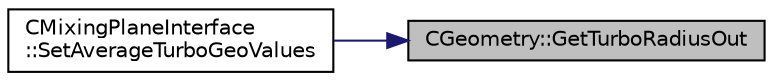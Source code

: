 digraph "CGeometry::GetTurboRadiusOut"
{
 // LATEX_PDF_SIZE
  edge [fontname="Helvetica",fontsize="10",labelfontname="Helvetica",labelfontsize="10"];
  node [fontname="Helvetica",fontsize="10",shape=record];
  rankdir="RL";
  Node1 [label="CGeometry::GetTurboRadiusOut",height=0.2,width=0.4,color="black", fillcolor="grey75", style="filled", fontcolor="black",tooltip="Get the value of the outflow radius at each span."];
  Node1 -> Node2 [dir="back",color="midnightblue",fontsize="10",style="solid",fontname="Helvetica"];
  Node2 [label="CMixingPlaneInterface\l::SetAverageTurboGeoValues",height=0.2,width=0.4,color="black", fillcolor="white", style="filled",URL="$classCMixingPlaneInterface.html#ad579419f898e9f0088ccbec8f32c990f",tooltip="Store all the turboperformance in the solver in ZONE_0."];
}

